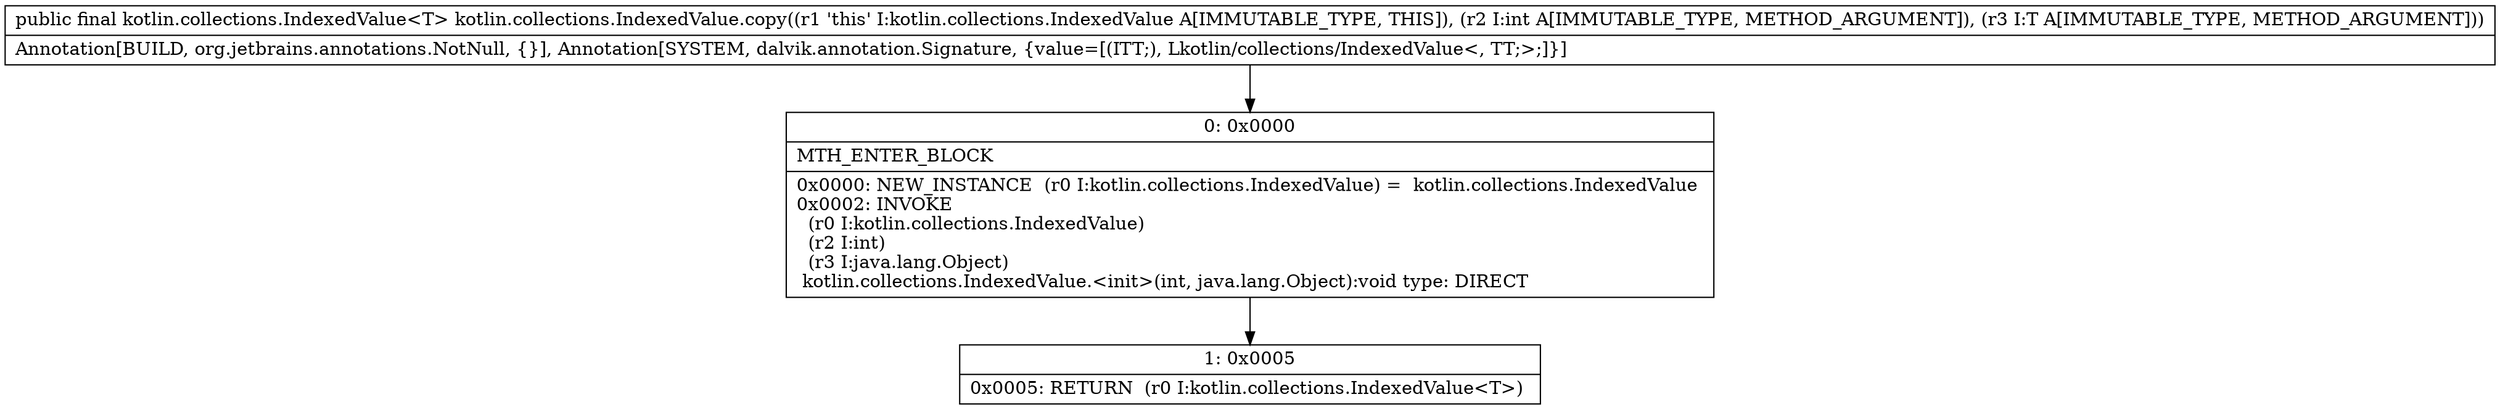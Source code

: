digraph "CFG forkotlin.collections.IndexedValue.copy(ILjava\/lang\/Object;)Lkotlin\/collections\/IndexedValue;" {
Node_0 [shape=record,label="{0\:\ 0x0000|MTH_ENTER_BLOCK\l|0x0000: NEW_INSTANCE  (r0 I:kotlin.collections.IndexedValue) =  kotlin.collections.IndexedValue \l0x0002: INVOKE  \l  (r0 I:kotlin.collections.IndexedValue)\l  (r2 I:int)\l  (r3 I:java.lang.Object)\l kotlin.collections.IndexedValue.\<init\>(int, java.lang.Object):void type: DIRECT \l}"];
Node_1 [shape=record,label="{1\:\ 0x0005|0x0005: RETURN  (r0 I:kotlin.collections.IndexedValue\<T\>) \l}"];
MethodNode[shape=record,label="{public final kotlin.collections.IndexedValue\<T\> kotlin.collections.IndexedValue.copy((r1 'this' I:kotlin.collections.IndexedValue A[IMMUTABLE_TYPE, THIS]), (r2 I:int A[IMMUTABLE_TYPE, METHOD_ARGUMENT]), (r3 I:T A[IMMUTABLE_TYPE, METHOD_ARGUMENT]))  | Annotation[BUILD, org.jetbrains.annotations.NotNull, \{\}], Annotation[SYSTEM, dalvik.annotation.Signature, \{value=[(ITT;), Lkotlin\/collections\/IndexedValue\<, TT;\>;]\}]\l}"];
MethodNode -> Node_0;
Node_0 -> Node_1;
}

